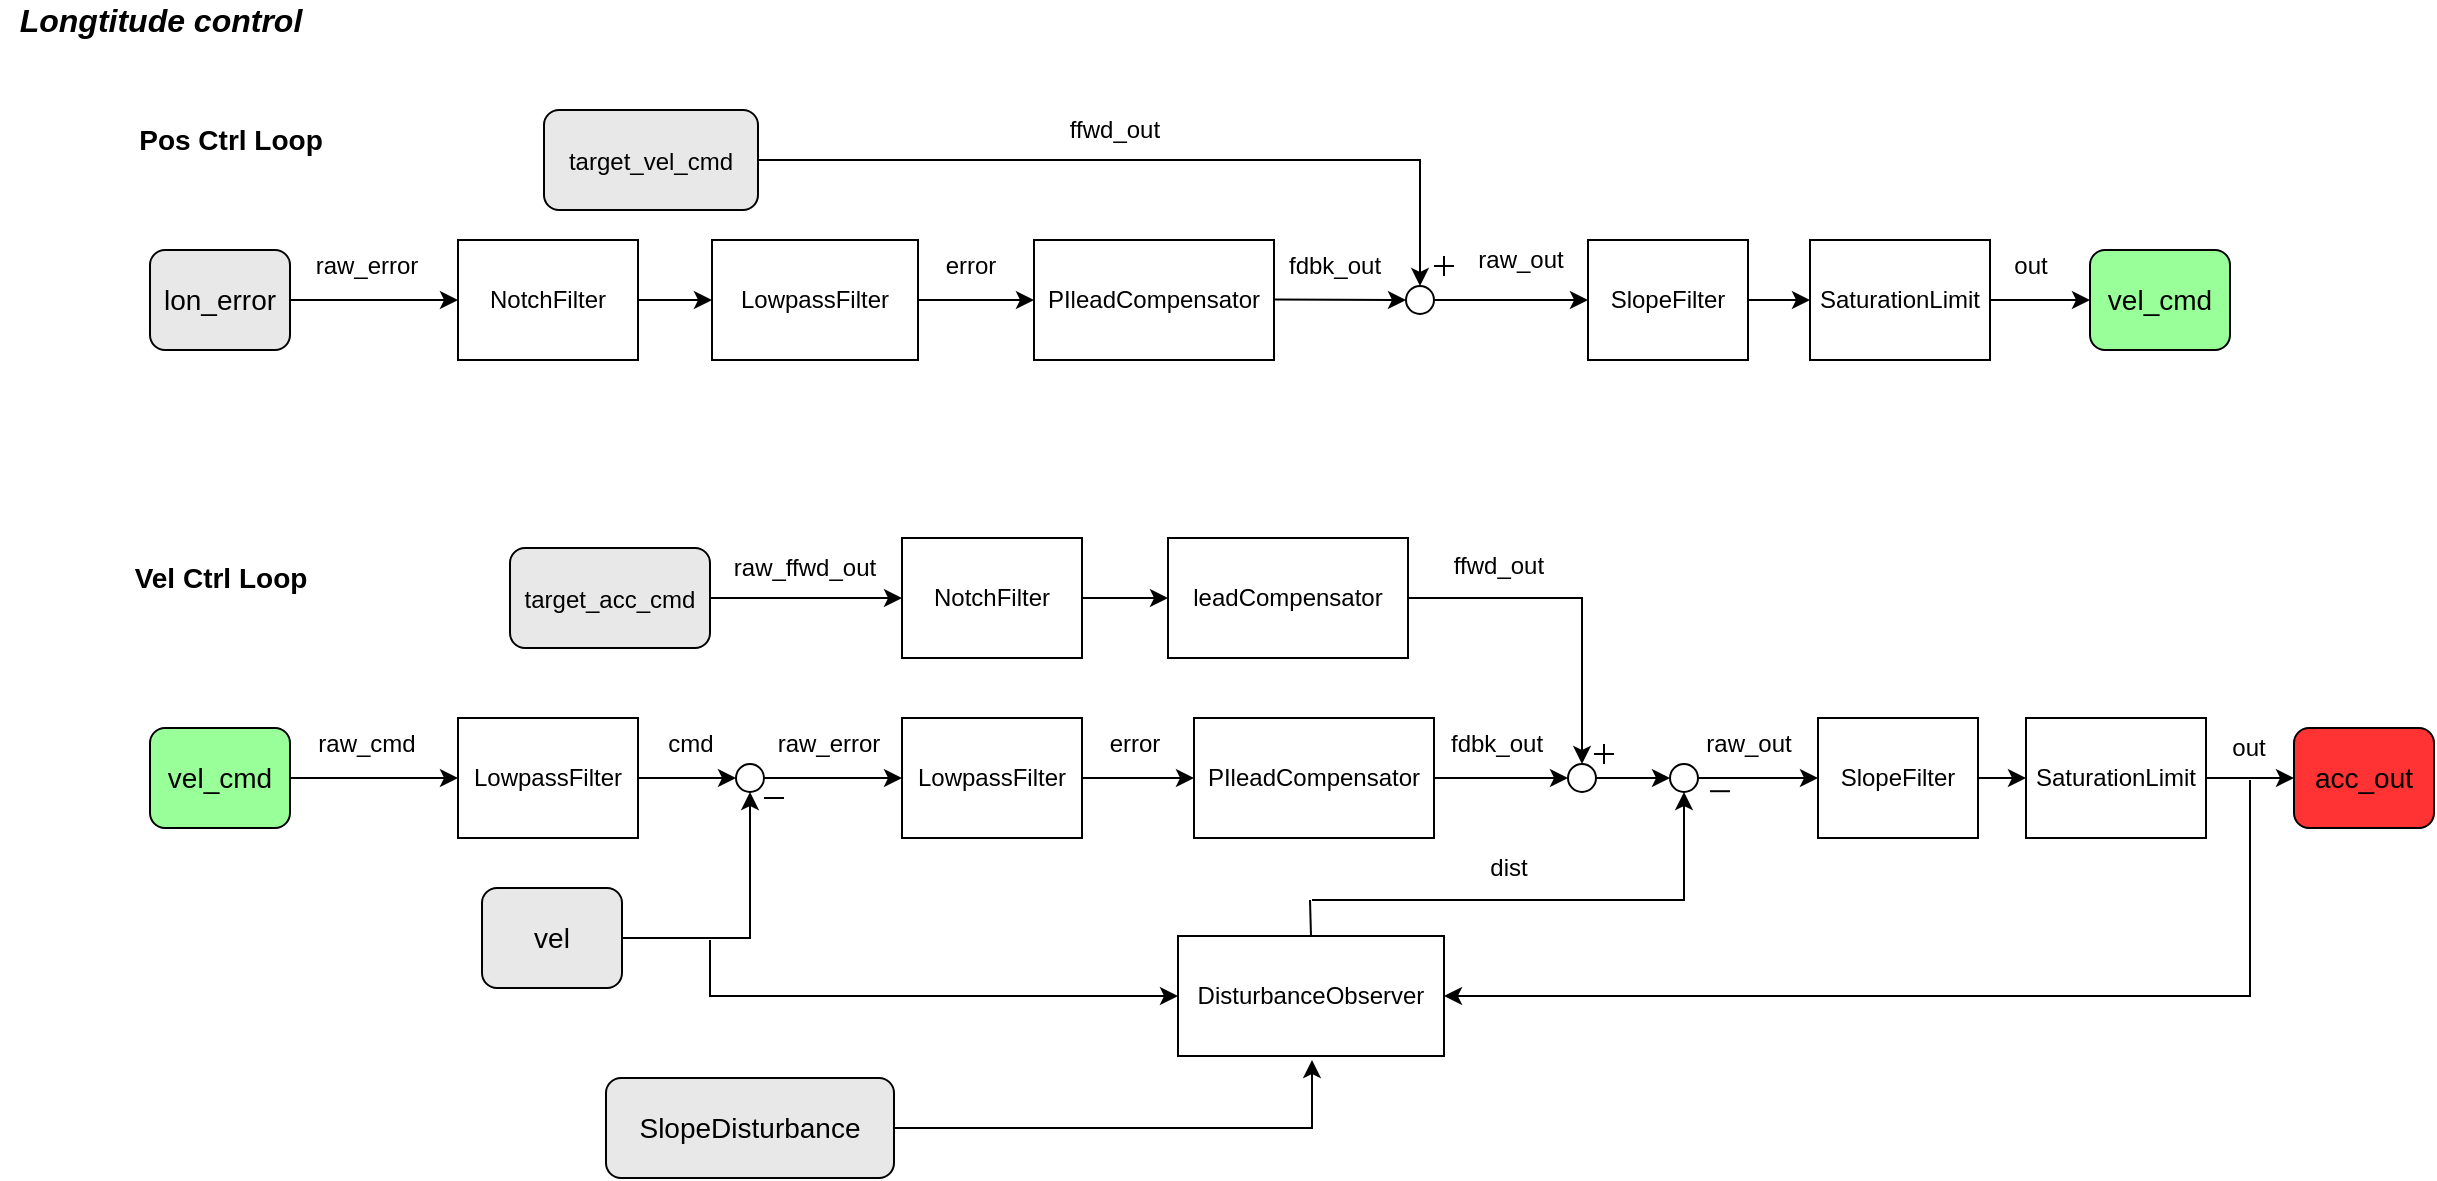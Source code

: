 <mxfile version="15.7.3" type="github">
  <diagram id="6g_Fd1ajQckZ7Yqp9gsq" name="Page-1">
    <mxGraphModel dx="474" dy="1404" grid="1" gridSize="10" guides="1" tooltips="1" connect="1" arrows="1" fold="1" page="1" pageScale="1" pageWidth="827" pageHeight="1169" math="0" shadow="0">
      <root>
        <mxCell id="0" />
        <mxCell id="1" parent="0" />
        <mxCell id="FIAnAyh_88PYfkYXIVhB-5" style="edgeStyle=orthogonalEdgeStyle;rounded=0;orthogonalLoop=1;jettySize=auto;html=1;exitX=1;exitY=0.5;exitDx=0;exitDy=0;entryX=0;entryY=0.5;entryDx=0;entryDy=0;" parent="1" source="FIAnAyh_88PYfkYXIVhB-1" target="RUSnrg1oQo-M4RbumIp_-7" edge="1">
          <mxGeometry relative="1" as="geometry">
            <mxPoint x="404" as="targetPoint" />
          </mxGeometry>
        </mxCell>
        <mxCell id="FIAnAyh_88PYfkYXIVhB-1" value="NotchFilter" style="rounded=0;whiteSpace=wrap;html=1;" parent="1" vertex="1">
          <mxGeometry x="254" y="-30" width="90" height="60" as="geometry" />
        </mxCell>
        <mxCell id="RUSnrg1oQo-M4RbumIp_-3" value="" style="endArrow=classic;html=1;rounded=0;entryX=0;entryY=0.5;entryDx=0;entryDy=0;exitX=1;exitY=0.5;exitDx=0;exitDy=0;" parent="1" source="qoE_y93I6-oWgTe839o0-49" target="FIAnAyh_88PYfkYXIVhB-1" edge="1">
          <mxGeometry width="50" height="50" relative="1" as="geometry">
            <mxPoint x="174" as="sourcePoint" />
            <mxPoint x="204" y="-0.29" as="targetPoint" />
          </mxGeometry>
        </mxCell>
        <mxCell id="RUSnrg1oQo-M4RbumIp_-4" value="raw_error" style="text;html=1;align=center;verticalAlign=middle;resizable=0;points=[];autosize=1;strokeColor=none;fillColor=none;" parent="1" vertex="1">
          <mxGeometry x="173" y="-27" width="70" height="20" as="geometry" />
        </mxCell>
        <mxCell id="RUSnrg1oQo-M4RbumIp_-8" style="edgeStyle=orthogonalEdgeStyle;rounded=0;orthogonalLoop=1;jettySize=auto;html=1;exitX=1;exitY=0.5;exitDx=0;exitDy=0;entryX=0;entryY=0.5;entryDx=0;entryDy=0;" parent="1" source="RUSnrg1oQo-M4RbumIp_-7" target="RUSnrg1oQo-M4RbumIp_-10" edge="1">
          <mxGeometry relative="1" as="geometry">
            <mxPoint x="542" y="0.143" as="targetPoint" />
          </mxGeometry>
        </mxCell>
        <mxCell id="RUSnrg1oQo-M4RbumIp_-7" value="LowpassFilter" style="rounded=0;whiteSpace=wrap;html=1;" parent="1" vertex="1">
          <mxGeometry x="381" y="-30" width="103" height="60" as="geometry" />
        </mxCell>
        <mxCell id="RUSnrg1oQo-M4RbumIp_-10" value="PIleadCompensator" style="rounded=0;whiteSpace=wrap;html=1;" parent="1" vertex="1">
          <mxGeometry x="542" y="-30" width="120" height="60" as="geometry" />
        </mxCell>
        <mxCell id="RUSnrg1oQo-M4RbumIp_-11" value="" style="endArrow=classic;html=1;rounded=0;exitX=1;exitY=0.5;exitDx=0;exitDy=0;entryX=0;entryY=0.5;entryDx=0;entryDy=0;" parent="1" target="RUSnrg1oQo-M4RbumIp_-13" edge="1">
          <mxGeometry width="50" height="50" relative="1" as="geometry">
            <mxPoint x="662" y="-0.29" as="sourcePoint" />
            <mxPoint x="723" y="-0.29" as="targetPoint" />
          </mxGeometry>
        </mxCell>
        <mxCell id="RUSnrg1oQo-M4RbumIp_-12" value="fdbk_out" style="text;html=1;align=center;verticalAlign=middle;resizable=0;points=[];autosize=1;strokeColor=none;fillColor=none;" parent="1" vertex="1">
          <mxGeometry x="662" y="-27" width="60" height="20" as="geometry" />
        </mxCell>
        <mxCell id="RUSnrg1oQo-M4RbumIp_-13" value="" style="ellipse;whiteSpace=wrap;html=1;aspect=fixed;" parent="1" vertex="1">
          <mxGeometry x="728" y="-7" width="14" height="14" as="geometry" />
        </mxCell>
        <mxCell id="RUSnrg1oQo-M4RbumIp_-15" value="" style="endArrow=classic;html=1;rounded=0;exitX=1;exitY=0.5;exitDx=0;exitDy=0;" parent="1" source="6ou-MsNmvMS3vPGDJ_Ky-21" edge="1">
          <mxGeometry width="50" height="50" relative="1" as="geometry">
            <mxPoint x="513" y="-70" as="sourcePoint" />
            <mxPoint x="735" y="-7" as="targetPoint" />
            <Array as="points">
              <mxPoint x="620" y="-70" />
              <mxPoint x="735" y="-70" />
            </Array>
          </mxGeometry>
        </mxCell>
        <mxCell id="RUSnrg1oQo-M4RbumIp_-19" value="" style="group" parent="1" vertex="1" connectable="0">
          <mxGeometry x="742" y="-22" width="10" height="10" as="geometry" />
        </mxCell>
        <mxCell id="RUSnrg1oQo-M4RbumIp_-17" value="" style="endArrow=none;html=1;rounded=0;" parent="RUSnrg1oQo-M4RbumIp_-19" edge="1">
          <mxGeometry width="50" height="50" relative="1" as="geometry">
            <mxPoint x="5" y="10" as="sourcePoint" />
            <mxPoint x="5" as="targetPoint" />
          </mxGeometry>
        </mxCell>
        <mxCell id="RUSnrg1oQo-M4RbumIp_-18" value="" style="endArrow=none;html=1;rounded=0;" parent="RUSnrg1oQo-M4RbumIp_-19" edge="1">
          <mxGeometry width="50" height="50" relative="1" as="geometry">
            <mxPoint x="10" y="5" as="sourcePoint" />
            <mxPoint y="5" as="targetPoint" />
          </mxGeometry>
        </mxCell>
        <mxCell id="RUSnrg1oQo-M4RbumIp_-20" value="SlopeFilter" style="rounded=0;whiteSpace=wrap;html=1;" parent="1" vertex="1">
          <mxGeometry x="819" y="-30" width="80" height="60" as="geometry" />
        </mxCell>
        <mxCell id="RUSnrg1oQo-M4RbumIp_-21" value="" style="endArrow=classic;html=1;rounded=0;entryX=0;entryY=0.5;entryDx=0;entryDy=0;" parent="1" source="RUSnrg1oQo-M4RbumIp_-13" target="RUSnrg1oQo-M4RbumIp_-20" edge="1">
          <mxGeometry width="50" height="50" relative="1" as="geometry">
            <mxPoint x="743" as="sourcePoint" />
            <mxPoint x="783" as="targetPoint" />
          </mxGeometry>
        </mxCell>
        <mxCell id="RUSnrg1oQo-M4RbumIp_-22" value="SaturationLimit" style="rounded=0;whiteSpace=wrap;html=1;" parent="1" vertex="1">
          <mxGeometry x="930" y="-30" width="90" height="60" as="geometry" />
        </mxCell>
        <mxCell id="RUSnrg1oQo-M4RbumIp_-23" value="" style="endArrow=classic;html=1;rounded=0;exitX=1;exitY=0.5;exitDx=0;exitDy=0;entryX=0;entryY=0.5;entryDx=0;entryDy=0;" parent="1" source="RUSnrg1oQo-M4RbumIp_-20" target="RUSnrg1oQo-M4RbumIp_-22" edge="1">
          <mxGeometry width="50" height="50" relative="1" as="geometry">
            <mxPoint x="901.0" y="-0.24" as="sourcePoint" />
            <mxPoint x="923" as="targetPoint" />
          </mxGeometry>
        </mxCell>
        <mxCell id="RUSnrg1oQo-M4RbumIp_-24" value="" style="endArrow=classic;html=1;rounded=0;exitX=1;exitY=0.5;exitDx=0;exitDy=0;entryX=0;entryY=0.5;entryDx=0;entryDy=0;" parent="1" source="RUSnrg1oQo-M4RbumIp_-22" target="qoE_y93I6-oWgTe839o0-50" edge="1">
          <mxGeometry width="50" height="50" relative="1" as="geometry">
            <mxPoint x="1043" as="sourcePoint" />
            <mxPoint x="1063" as="targetPoint" />
          </mxGeometry>
        </mxCell>
        <mxCell id="RUSnrg1oQo-M4RbumIp_-25" value="raw_out" style="text;html=1;align=center;verticalAlign=middle;resizable=0;points=[];autosize=1;strokeColor=none;fillColor=none;" parent="1" vertex="1">
          <mxGeometry x="755" y="-30" width="60" height="20" as="geometry" />
        </mxCell>
        <mxCell id="RUSnrg1oQo-M4RbumIp_-26" value="out" style="text;html=1;align=center;verticalAlign=middle;resizable=0;points=[];autosize=1;strokeColor=none;fillColor=none;" parent="1" vertex="1">
          <mxGeometry x="1025" y="-27" width="30" height="20" as="geometry" />
        </mxCell>
        <mxCell id="RUSnrg1oQo-M4RbumIp_-27" value="error" style="text;html=1;align=center;verticalAlign=middle;resizable=0;points=[];autosize=1;strokeColor=none;fillColor=none;" parent="1" vertex="1">
          <mxGeometry x="490" y="-27" width="40" height="20" as="geometry" />
        </mxCell>
        <mxCell id="qoE_y93I6-oWgTe839o0-24" value="&lt;b&gt;&lt;font style=&quot;font-size: 14px&quot;&gt;Pos Ctrl Loop&lt;/font&gt;&lt;/b&gt;" style="text;html=1;align=center;verticalAlign=middle;resizable=0;points=[];autosize=1;strokeColor=none;fillColor=none;" parent="1" vertex="1">
          <mxGeometry x="85" y="-90" width="110" height="20" as="geometry" />
        </mxCell>
        <mxCell id="qoE_y93I6-oWgTe839o0-25" style="edgeStyle=orthogonalEdgeStyle;rounded=0;orthogonalLoop=1;jettySize=auto;html=1;exitX=1;exitY=0.5;exitDx=0;exitDy=0;entryX=0;entryY=0.5;entryDx=0;entryDy=0;" parent="1" source="qoE_y93I6-oWgTe839o0-26" target="qoE_y93I6-oWgTe839o0-54" edge="1">
          <mxGeometry relative="1" as="geometry">
            <mxPoint x="410" y="239" as="targetPoint" />
          </mxGeometry>
        </mxCell>
        <mxCell id="qoE_y93I6-oWgTe839o0-26" value="LowpassFilter" style="rounded=0;whiteSpace=wrap;html=1;" parent="1" vertex="1">
          <mxGeometry x="254" y="209" width="90" height="60" as="geometry" />
        </mxCell>
        <mxCell id="qoE_y93I6-oWgTe839o0-27" value="" style="endArrow=classic;html=1;rounded=0;entryX=0;entryY=0.5;entryDx=0;entryDy=0;exitX=1;exitY=0.5;exitDx=0;exitDy=0;" parent="1" source="qoE_y93I6-oWgTe839o0-52" target="qoE_y93I6-oWgTe839o0-26" edge="1">
          <mxGeometry width="50" height="50" relative="1" as="geometry">
            <mxPoint x="174" y="239.0" as="sourcePoint" />
            <mxPoint x="204" y="238.71" as="targetPoint" />
          </mxGeometry>
        </mxCell>
        <mxCell id="qoE_y93I6-oWgTe839o0-28" value="raw_cmd" style="text;html=1;align=center;verticalAlign=middle;resizable=0;points=[];autosize=1;strokeColor=none;fillColor=none;" parent="1" vertex="1">
          <mxGeometry x="178" y="212" width="60" height="20" as="geometry" />
        </mxCell>
        <mxCell id="qoE_y93I6-oWgTe839o0-48" value="&lt;b&gt;&lt;font style=&quot;font-size: 14px&quot;&gt;Vel Ctrl Loop&lt;/font&gt;&lt;/b&gt;" style="text;html=1;align=center;verticalAlign=middle;resizable=0;points=[];autosize=1;strokeColor=none;fillColor=none;" parent="1" vertex="1">
          <mxGeometry x="85" y="129" width="100" height="20" as="geometry" />
        </mxCell>
        <mxCell id="qoE_y93I6-oWgTe839o0-49" value="lon_error" style="rounded=1;whiteSpace=wrap;html=1;fontSize=14;fillColor=#E8E8E8;" parent="1" vertex="1">
          <mxGeometry x="100" y="-25" width="70" height="50" as="geometry" />
        </mxCell>
        <mxCell id="qoE_y93I6-oWgTe839o0-50" value="vel_cmd" style="rounded=1;whiteSpace=wrap;html=1;fontSize=14;fillColor=#99FF99;" parent="1" vertex="1">
          <mxGeometry x="1070" y="-25" width="70" height="50" as="geometry" />
        </mxCell>
        <mxCell id="qoE_y93I6-oWgTe839o0-52" value="vel_cmd" style="rounded=1;whiteSpace=wrap;html=1;fontSize=14;fillColor=#99FF99;" parent="1" vertex="1">
          <mxGeometry x="100" y="214" width="70" height="50" as="geometry" />
        </mxCell>
        <mxCell id="qoE_y93I6-oWgTe839o0-53" value="cmd" style="text;html=1;align=center;verticalAlign=middle;resizable=0;points=[];autosize=1;strokeColor=none;fillColor=none;" parent="1" vertex="1">
          <mxGeometry x="350" y="212" width="40" height="20" as="geometry" />
        </mxCell>
        <mxCell id="qoE_y93I6-oWgTe839o0-54" value="" style="ellipse;whiteSpace=wrap;html=1;aspect=fixed;" parent="1" vertex="1">
          <mxGeometry x="393" y="232" width="14" height="14" as="geometry" />
        </mxCell>
        <mxCell id="qoE_y93I6-oWgTe839o0-56" value="" style="endArrow=classic;html=1;rounded=0;entryX=0.5;entryY=1;entryDx=0;entryDy=0;exitX=1;exitY=0.5;exitDx=0;exitDy=0;" parent="1" source="6ou-MsNmvMS3vPGDJ_Ky-23" target="qoE_y93I6-oWgTe839o0-54" edge="1">
          <mxGeometry width="50" height="50" relative="1" as="geometry">
            <mxPoint x="300" y="296" as="sourcePoint" />
            <mxPoint x="400" y="259" as="targetPoint" />
            <Array as="points">
              <mxPoint x="400" y="319" />
              <mxPoint x="400" y="296" />
            </Array>
          </mxGeometry>
        </mxCell>
        <mxCell id="qoE_y93I6-oWgTe839o0-59" value="" style="endArrow=none;html=1;rounded=0;fontSize=14;" parent="1" edge="1">
          <mxGeometry width="50" height="50" relative="1" as="geometry">
            <mxPoint x="407" y="249" as="sourcePoint" />
            <mxPoint x="417" y="249" as="targetPoint" />
          </mxGeometry>
        </mxCell>
        <mxCell id="qoE_y93I6-oWgTe839o0-60" value="LowpassFilter" style="rounded=0;whiteSpace=wrap;html=1;" parent="1" vertex="1">
          <mxGeometry x="476" y="209" width="90" height="60" as="geometry" />
        </mxCell>
        <mxCell id="qoE_y93I6-oWgTe839o0-62" value="raw_error" style="text;html=1;align=center;verticalAlign=middle;resizable=0;points=[];autosize=1;strokeColor=none;fillColor=none;" parent="1" vertex="1">
          <mxGeometry x="404" y="212" width="70" height="20" as="geometry" />
        </mxCell>
        <mxCell id="6ou-MsNmvMS3vPGDJ_Ky-1" style="edgeStyle=orthogonalEdgeStyle;rounded=0;orthogonalLoop=1;jettySize=auto;html=1;entryX=0;entryY=0.5;entryDx=0;entryDy=0;exitX=1;exitY=0.5;exitDx=0;exitDy=0;" parent="1" source="qoE_y93I6-oWgTe839o0-54" target="qoE_y93I6-oWgTe839o0-60" edge="1">
          <mxGeometry relative="1" as="geometry">
            <mxPoint x="456.0" y="238.86" as="targetPoint" />
            <mxPoint x="410" y="239" as="sourcePoint" />
          </mxGeometry>
        </mxCell>
        <mxCell id="6ou-MsNmvMS3vPGDJ_Ky-2" style="edgeStyle=orthogonalEdgeStyle;rounded=0;orthogonalLoop=1;jettySize=auto;html=1;exitX=1;exitY=0.5;exitDx=0;exitDy=0;entryX=0;entryY=0.5;entryDx=0;entryDy=0;" parent="1" source="qoE_y93I6-oWgTe839o0-60" target="6ou-MsNmvMS3vPGDJ_Ky-4" edge="1">
          <mxGeometry relative="1" as="geometry">
            <mxPoint x="620" y="239" as="targetPoint" />
            <mxPoint x="580" y="238.8" as="sourcePoint" />
          </mxGeometry>
        </mxCell>
        <mxCell id="6ou-MsNmvMS3vPGDJ_Ky-3" value="error" style="text;html=1;align=center;verticalAlign=middle;resizable=0;points=[];autosize=1;strokeColor=none;fillColor=none;" parent="1" vertex="1">
          <mxGeometry x="572" y="212" width="40" height="20" as="geometry" />
        </mxCell>
        <mxCell id="6ou-MsNmvMS3vPGDJ_Ky-4" value="PIleadCompensator" style="rounded=0;whiteSpace=wrap;html=1;" parent="1" vertex="1">
          <mxGeometry x="622" y="209" width="120" height="60" as="geometry" />
        </mxCell>
        <mxCell id="6ou-MsNmvMS3vPGDJ_Ky-5" value="" style="endArrow=classic;html=1;rounded=0;exitX=1;exitY=0.5;exitDx=0;exitDy=0;entryX=0;entryY=0.5;entryDx=0;entryDy=0;" parent="1" source="6ou-MsNmvMS3vPGDJ_Ky-4" target="6ou-MsNmvMS3vPGDJ_Ky-14" edge="1">
          <mxGeometry width="50" height="50" relative="1" as="geometry">
            <mxPoint x="752" y="238.71" as="sourcePoint" />
            <mxPoint x="810" y="239" as="targetPoint" />
          </mxGeometry>
        </mxCell>
        <mxCell id="6ou-MsNmvMS3vPGDJ_Ky-6" value="fdbk_out" style="text;html=1;align=center;verticalAlign=middle;resizable=0;points=[];autosize=1;strokeColor=none;fillColor=none;" parent="1" vertex="1">
          <mxGeometry x="743" y="212" width="60" height="20" as="geometry" />
        </mxCell>
        <mxCell id="6ou-MsNmvMS3vPGDJ_Ky-8" value="NotchFilter" style="rounded=0;whiteSpace=wrap;html=1;" parent="1" vertex="1">
          <mxGeometry x="476" y="119" width="90" height="60" as="geometry" />
        </mxCell>
        <mxCell id="6ou-MsNmvMS3vPGDJ_Ky-10" style="edgeStyle=orthogonalEdgeStyle;rounded=0;orthogonalLoop=1;jettySize=auto;html=1;entryX=0;entryY=0.5;entryDx=0;entryDy=0;exitX=1;exitY=0.5;exitDx=0;exitDy=0;" parent="1" source="2CJdkRJwsNgzcTbNCUTt-1" target="6ou-MsNmvMS3vPGDJ_Ky-8" edge="1">
          <mxGeometry relative="1" as="geometry">
            <mxPoint x="460" y="148.71" as="targetPoint" />
            <mxPoint x="400" y="149" as="sourcePoint" />
          </mxGeometry>
        </mxCell>
        <mxCell id="6ou-MsNmvMS3vPGDJ_Ky-12" value="leadCompensator" style="rounded=0;whiteSpace=wrap;html=1;" parent="1" vertex="1">
          <mxGeometry x="609" y="119" width="120" height="60" as="geometry" />
        </mxCell>
        <mxCell id="6ou-MsNmvMS3vPGDJ_Ky-13" style="edgeStyle=orthogonalEdgeStyle;rounded=0;orthogonalLoop=1;jettySize=auto;html=1;exitX=1;exitY=0.5;exitDx=0;exitDy=0;entryX=0;entryY=0.5;entryDx=0;entryDy=0;" parent="1" source="6ou-MsNmvMS3vPGDJ_Ky-8" target="6ou-MsNmvMS3vPGDJ_Ky-12" edge="1">
          <mxGeometry relative="1" as="geometry">
            <mxPoint x="620" y="149" as="targetPoint" />
            <mxPoint x="574" y="148.71" as="sourcePoint" />
          </mxGeometry>
        </mxCell>
        <mxCell id="6ou-MsNmvMS3vPGDJ_Ky-14" value="" style="ellipse;whiteSpace=wrap;html=1;aspect=fixed;" parent="1" vertex="1">
          <mxGeometry x="809" y="232" width="14" height="14" as="geometry" />
        </mxCell>
        <mxCell id="6ou-MsNmvMS3vPGDJ_Ky-16" value="" style="endArrow=classic;html=1;rounded=0;entryX=0.5;entryY=0;entryDx=0;entryDy=0;exitX=1;exitY=0.5;exitDx=0;exitDy=0;" parent="1" source="6ou-MsNmvMS3vPGDJ_Ky-12" target="6ou-MsNmvMS3vPGDJ_Ky-14" edge="1">
          <mxGeometry width="50" height="50" relative="1" as="geometry">
            <mxPoint x="676" y="182" as="sourcePoint" />
            <mxPoint x="816" y="229" as="targetPoint" />
            <Array as="points">
              <mxPoint x="816" y="149" />
            </Array>
          </mxGeometry>
        </mxCell>
        <mxCell id="6ou-MsNmvMS3vPGDJ_Ky-17" value="" style="group" parent="1" vertex="1" connectable="0">
          <mxGeometry x="822" y="222" width="10" height="10" as="geometry" />
        </mxCell>
        <mxCell id="6ou-MsNmvMS3vPGDJ_Ky-18" value="" style="endArrow=none;html=1;rounded=0;" parent="6ou-MsNmvMS3vPGDJ_Ky-17" edge="1">
          <mxGeometry width="50" height="50" relative="1" as="geometry">
            <mxPoint x="5" y="10" as="sourcePoint" />
            <mxPoint x="5" as="targetPoint" />
          </mxGeometry>
        </mxCell>
        <mxCell id="6ou-MsNmvMS3vPGDJ_Ky-19" value="" style="endArrow=none;html=1;rounded=0;" parent="6ou-MsNmvMS3vPGDJ_Ky-17" edge="1">
          <mxGeometry width="50" height="50" relative="1" as="geometry">
            <mxPoint x="10" y="5" as="sourcePoint" />
            <mxPoint y="5" as="targetPoint" />
          </mxGeometry>
        </mxCell>
        <mxCell id="6ou-MsNmvMS3vPGDJ_Ky-20" value="ffwd_out" style="text;html=1;align=center;verticalAlign=middle;resizable=0;points=[];autosize=1;strokeColor=none;fillColor=none;" parent="1" vertex="1">
          <mxGeometry x="744" y="123" width="60" height="20" as="geometry" />
        </mxCell>
        <mxCell id="6ou-MsNmvMS3vPGDJ_Ky-21" value="&lt;span style=&quot;font-size: 12px&quot;&gt;target_vel_cmd&lt;/span&gt;" style="rounded=1;whiteSpace=wrap;html=1;fontSize=14;fillColor=#E8E8E8;" parent="1" vertex="1">
          <mxGeometry x="297" y="-95" width="107" height="50" as="geometry" />
        </mxCell>
        <mxCell id="6ou-MsNmvMS3vPGDJ_Ky-22" value="ffwd_out" style="text;html=1;align=center;verticalAlign=middle;resizable=0;points=[];autosize=1;strokeColor=none;fillColor=none;" parent="1" vertex="1">
          <mxGeometry x="552" y="-95" width="60" height="20" as="geometry" />
        </mxCell>
        <mxCell id="6ou-MsNmvMS3vPGDJ_Ky-23" value="vel" style="rounded=1;whiteSpace=wrap;html=1;fontSize=14;fillColor=#E8E8E8;" parent="1" vertex="1">
          <mxGeometry x="266" y="294" width="70" height="50" as="geometry" />
        </mxCell>
        <mxCell id="6ou-MsNmvMS3vPGDJ_Ky-25" value="raw_out" style="text;html=1;align=center;verticalAlign=middle;resizable=0;points=[];autosize=1;strokeColor=none;fillColor=none;" parent="1" vertex="1">
          <mxGeometry x="869" y="212" width="60" height="20" as="geometry" />
        </mxCell>
        <mxCell id="6ou-MsNmvMS3vPGDJ_Ky-26" value="SlopeFilter" style="rounded=0;whiteSpace=wrap;html=1;" parent="1" vertex="1">
          <mxGeometry x="934" y="209" width="80" height="60" as="geometry" />
        </mxCell>
        <mxCell id="2CJdkRJwsNgzcTbNCUTt-1" value="&lt;span style=&quot;font-size: 12px&quot;&gt;target_acc_cmd&lt;/span&gt;" style="rounded=1;whiteSpace=wrap;html=1;fontSize=14;fillColor=#E8E8E8;" parent="1" vertex="1">
          <mxGeometry x="280" y="124" width="100" height="50" as="geometry" />
        </mxCell>
        <mxCell id="2CJdkRJwsNgzcTbNCUTt-2" value="raw_ffwd_out" style="text;html=1;align=center;verticalAlign=middle;resizable=0;points=[];autosize=1;strokeColor=none;fillColor=none;" parent="1" vertex="1">
          <mxGeometry x="381.5" y="124" width="90" height="20" as="geometry" />
        </mxCell>
        <mxCell id="2CJdkRJwsNgzcTbNCUTt-3" value="SaturationLimit" style="rounded=0;whiteSpace=wrap;html=1;" parent="1" vertex="1">
          <mxGeometry x="1038" y="209" width="90" height="60" as="geometry" />
        </mxCell>
        <mxCell id="2CJdkRJwsNgzcTbNCUTt-4" value="" style="endArrow=classic;html=1;rounded=0;exitX=1;exitY=0.5;exitDx=0;exitDy=0;entryX=0;entryY=0.5;entryDx=0;entryDy=0;" parent="1" source="6ou-MsNmvMS3vPGDJ_Ky-26" target="2CJdkRJwsNgzcTbNCUTt-3" edge="1">
          <mxGeometry width="50" height="50" relative="1" as="geometry">
            <mxPoint x="984.0" y="310" as="sourcePoint" />
            <mxPoint x="1044" y="239" as="targetPoint" />
          </mxGeometry>
        </mxCell>
        <mxCell id="2CJdkRJwsNgzcTbNCUTt-5" value="out" style="text;html=1;align=center;verticalAlign=middle;resizable=0;points=[];autosize=1;strokeColor=none;fillColor=none;" parent="1" vertex="1">
          <mxGeometry x="1134" y="214" width="30" height="20" as="geometry" />
        </mxCell>
        <mxCell id="Y4PM5d1un2te80g-p5qK-1" value="" style="endArrow=classic;html=1;rounded=0;exitX=1;exitY=0.5;exitDx=0;exitDy=0;entryX=0;entryY=0.5;entryDx=0;entryDy=0;" parent="1" source="2CJdkRJwsNgzcTbNCUTt-3" target="Y4PM5d1un2te80g-p5qK-9" edge="1">
          <mxGeometry width="50" height="50" relative="1" as="geometry">
            <mxPoint x="1144" y="238.76" as="sourcePoint" />
            <mxPoint x="1180" y="238.76" as="targetPoint" />
          </mxGeometry>
        </mxCell>
        <mxCell id="Y4PM5d1un2te80g-p5qK-2" value="" style="ellipse;whiteSpace=wrap;html=1;aspect=fixed;" parent="1" vertex="1">
          <mxGeometry x="860" y="232" width="14" height="14" as="geometry" />
        </mxCell>
        <mxCell id="Y4PM5d1un2te80g-p5qK-7" value="" style="endArrow=none;html=1;rounded=0;fontSize=14;" parent="1" edge="1">
          <mxGeometry width="50" height="50" relative="1" as="geometry">
            <mxPoint x="880" y="245.6" as="sourcePoint" />
            <mxPoint x="890" y="245.6" as="targetPoint" />
          </mxGeometry>
        </mxCell>
        <mxCell id="Y4PM5d1un2te80g-p5qK-8" value="" style="endArrow=classic;html=1;rounded=0;exitX=1;exitY=0.5;exitDx=0;exitDy=0;entryX=0;entryY=0.5;entryDx=0;entryDy=0;" parent="1" source="Y4PM5d1un2te80g-p5qK-2" target="6ou-MsNmvMS3vPGDJ_Ky-26" edge="1">
          <mxGeometry width="50" height="50" relative="1" as="geometry">
            <mxPoint x="889" y="238.8" as="sourcePoint" />
            <mxPoint x="925" y="238.8" as="targetPoint" />
          </mxGeometry>
        </mxCell>
        <mxCell id="Y4PM5d1un2te80g-p5qK-9" value="acc_out" style="rounded=1;whiteSpace=wrap;html=1;fontSize=14;fillColor=#FF3333;" parent="1" vertex="1">
          <mxGeometry x="1172" y="214" width="70" height="50" as="geometry" />
        </mxCell>
        <mxCell id="Y4PM5d1un2te80g-p5qK-11" value="DisturbanceObserver" style="rounded=0;whiteSpace=wrap;html=1;" parent="1" vertex="1">
          <mxGeometry x="614" y="318" width="133" height="60" as="geometry" />
        </mxCell>
        <mxCell id="Y4PM5d1un2te80g-p5qK-12" value="SlopeDisturbance" style="rounded=1;whiteSpace=wrap;html=1;fontSize=14;fillColor=#E8E8E8;" parent="1" vertex="1">
          <mxGeometry x="328" y="389" width="144" height="50" as="geometry" />
        </mxCell>
        <mxCell id="Y4PM5d1un2te80g-p5qK-16" value="" style="endArrow=classic;html=1;rounded=0;entryX=0;entryY=0.5;entryDx=0;entryDy=0;" parent="1" target="Y4PM5d1un2te80g-p5qK-11" edge="1">
          <mxGeometry width="50" height="50" relative="1" as="geometry">
            <mxPoint x="380" y="320" as="sourcePoint" />
            <mxPoint x="443.5" y="439.5" as="targetPoint" />
            <Array as="points">
              <mxPoint x="380" y="348" />
            </Array>
          </mxGeometry>
        </mxCell>
        <mxCell id="Y4PM5d1un2te80g-p5qK-17" value="" style="endArrow=classic;html=1;rounded=0;exitX=1;exitY=0.5;exitDx=0;exitDy=0;" parent="1" edge="1" source="Y4PM5d1un2te80g-p5qK-12">
          <mxGeometry width="50" height="50" relative="1" as="geometry">
            <mxPoint x="500" y="414" as="sourcePoint" />
            <mxPoint x="681" y="380" as="targetPoint" />
            <Array as="points">
              <mxPoint x="681" y="414" />
            </Array>
          </mxGeometry>
        </mxCell>
        <mxCell id="Y4PM5d1un2te80g-p5qK-18" value="" style="endArrow=classic;html=1;rounded=0;entryX=1;entryY=0.5;entryDx=0;entryDy=0;" parent="1" target="Y4PM5d1un2te80g-p5qK-11" edge="1">
          <mxGeometry width="50" height="50" relative="1" as="geometry">
            <mxPoint x="1150" y="240" as="sourcePoint" />
            <mxPoint x="978.0" y="408" as="targetPoint" />
            <Array as="points">
              <mxPoint x="1150" y="348" />
            </Array>
          </mxGeometry>
        </mxCell>
        <mxCell id="Y4PM5d1un2te80g-p5qK-19" value="" style="endArrow=classic;html=1;rounded=0;entryX=0.5;entryY=1;entryDx=0;entryDy=0;" parent="1" target="Y4PM5d1un2te80g-p5qK-2" edge="1">
          <mxGeometry width="50" height="50" relative="1" as="geometry">
            <mxPoint x="681" y="300" as="sourcePoint" />
            <mxPoint x="763.5" y="317" as="targetPoint" />
            <Array as="points">
              <mxPoint x="867" y="300" />
            </Array>
          </mxGeometry>
        </mxCell>
        <mxCell id="Y4PM5d1un2te80g-p5qK-20" value="" style="endArrow=none;html=1;rounded=0;exitX=0.5;exitY=0;exitDx=0;exitDy=0;" parent="1" source="Y4PM5d1un2te80g-p5qK-11" edge="1">
          <mxGeometry width="50" height="50" relative="1" as="geometry">
            <mxPoint x="850" y="380" as="sourcePoint" />
            <mxPoint x="680" y="300" as="targetPoint" />
          </mxGeometry>
        </mxCell>
        <mxCell id="Y4PM5d1un2te80g-p5qK-21" value="" style="endArrow=classic;html=1;rounded=0;exitX=1;exitY=0.5;exitDx=0;exitDy=0;entryX=0;entryY=0.5;entryDx=0;entryDy=0;" parent="1" source="6ou-MsNmvMS3vPGDJ_Ky-14" target="Y4PM5d1un2te80g-p5qK-2" edge="1">
          <mxGeometry width="50" height="50" relative="1" as="geometry">
            <mxPoint x="809" y="263.63" as="sourcePoint" />
            <mxPoint x="860" y="263.43" as="targetPoint" />
          </mxGeometry>
        </mxCell>
        <mxCell id="5kNPd32KaaXFdklQPATe-1" value="dist" style="text;html=1;align=center;verticalAlign=middle;resizable=0;points=[];autosize=1;strokeColor=none;fillColor=none;" parent="1" vertex="1">
          <mxGeometry x="764" y="274" width="30" height="20" as="geometry" />
        </mxCell>
        <mxCell id="5kNPd32KaaXFdklQPATe-2" value="&lt;b style=&quot;font-size: 16px;&quot;&gt;&lt;font style=&quot;font-size: 16px;&quot;&gt;Longtitude control&lt;br style=&quot;font-size: 16px;&quot;&gt;&lt;/font&gt;&lt;/b&gt;" style="text;html=1;align=center;verticalAlign=middle;resizable=0;points=[];autosize=1;strokeColor=none;fillColor=none;fontSize=16;fontStyle=2" parent="1" vertex="1">
          <mxGeometry x="25" y="-150" width="160" height="20" as="geometry" />
        </mxCell>
      </root>
    </mxGraphModel>
  </diagram>
</mxfile>
